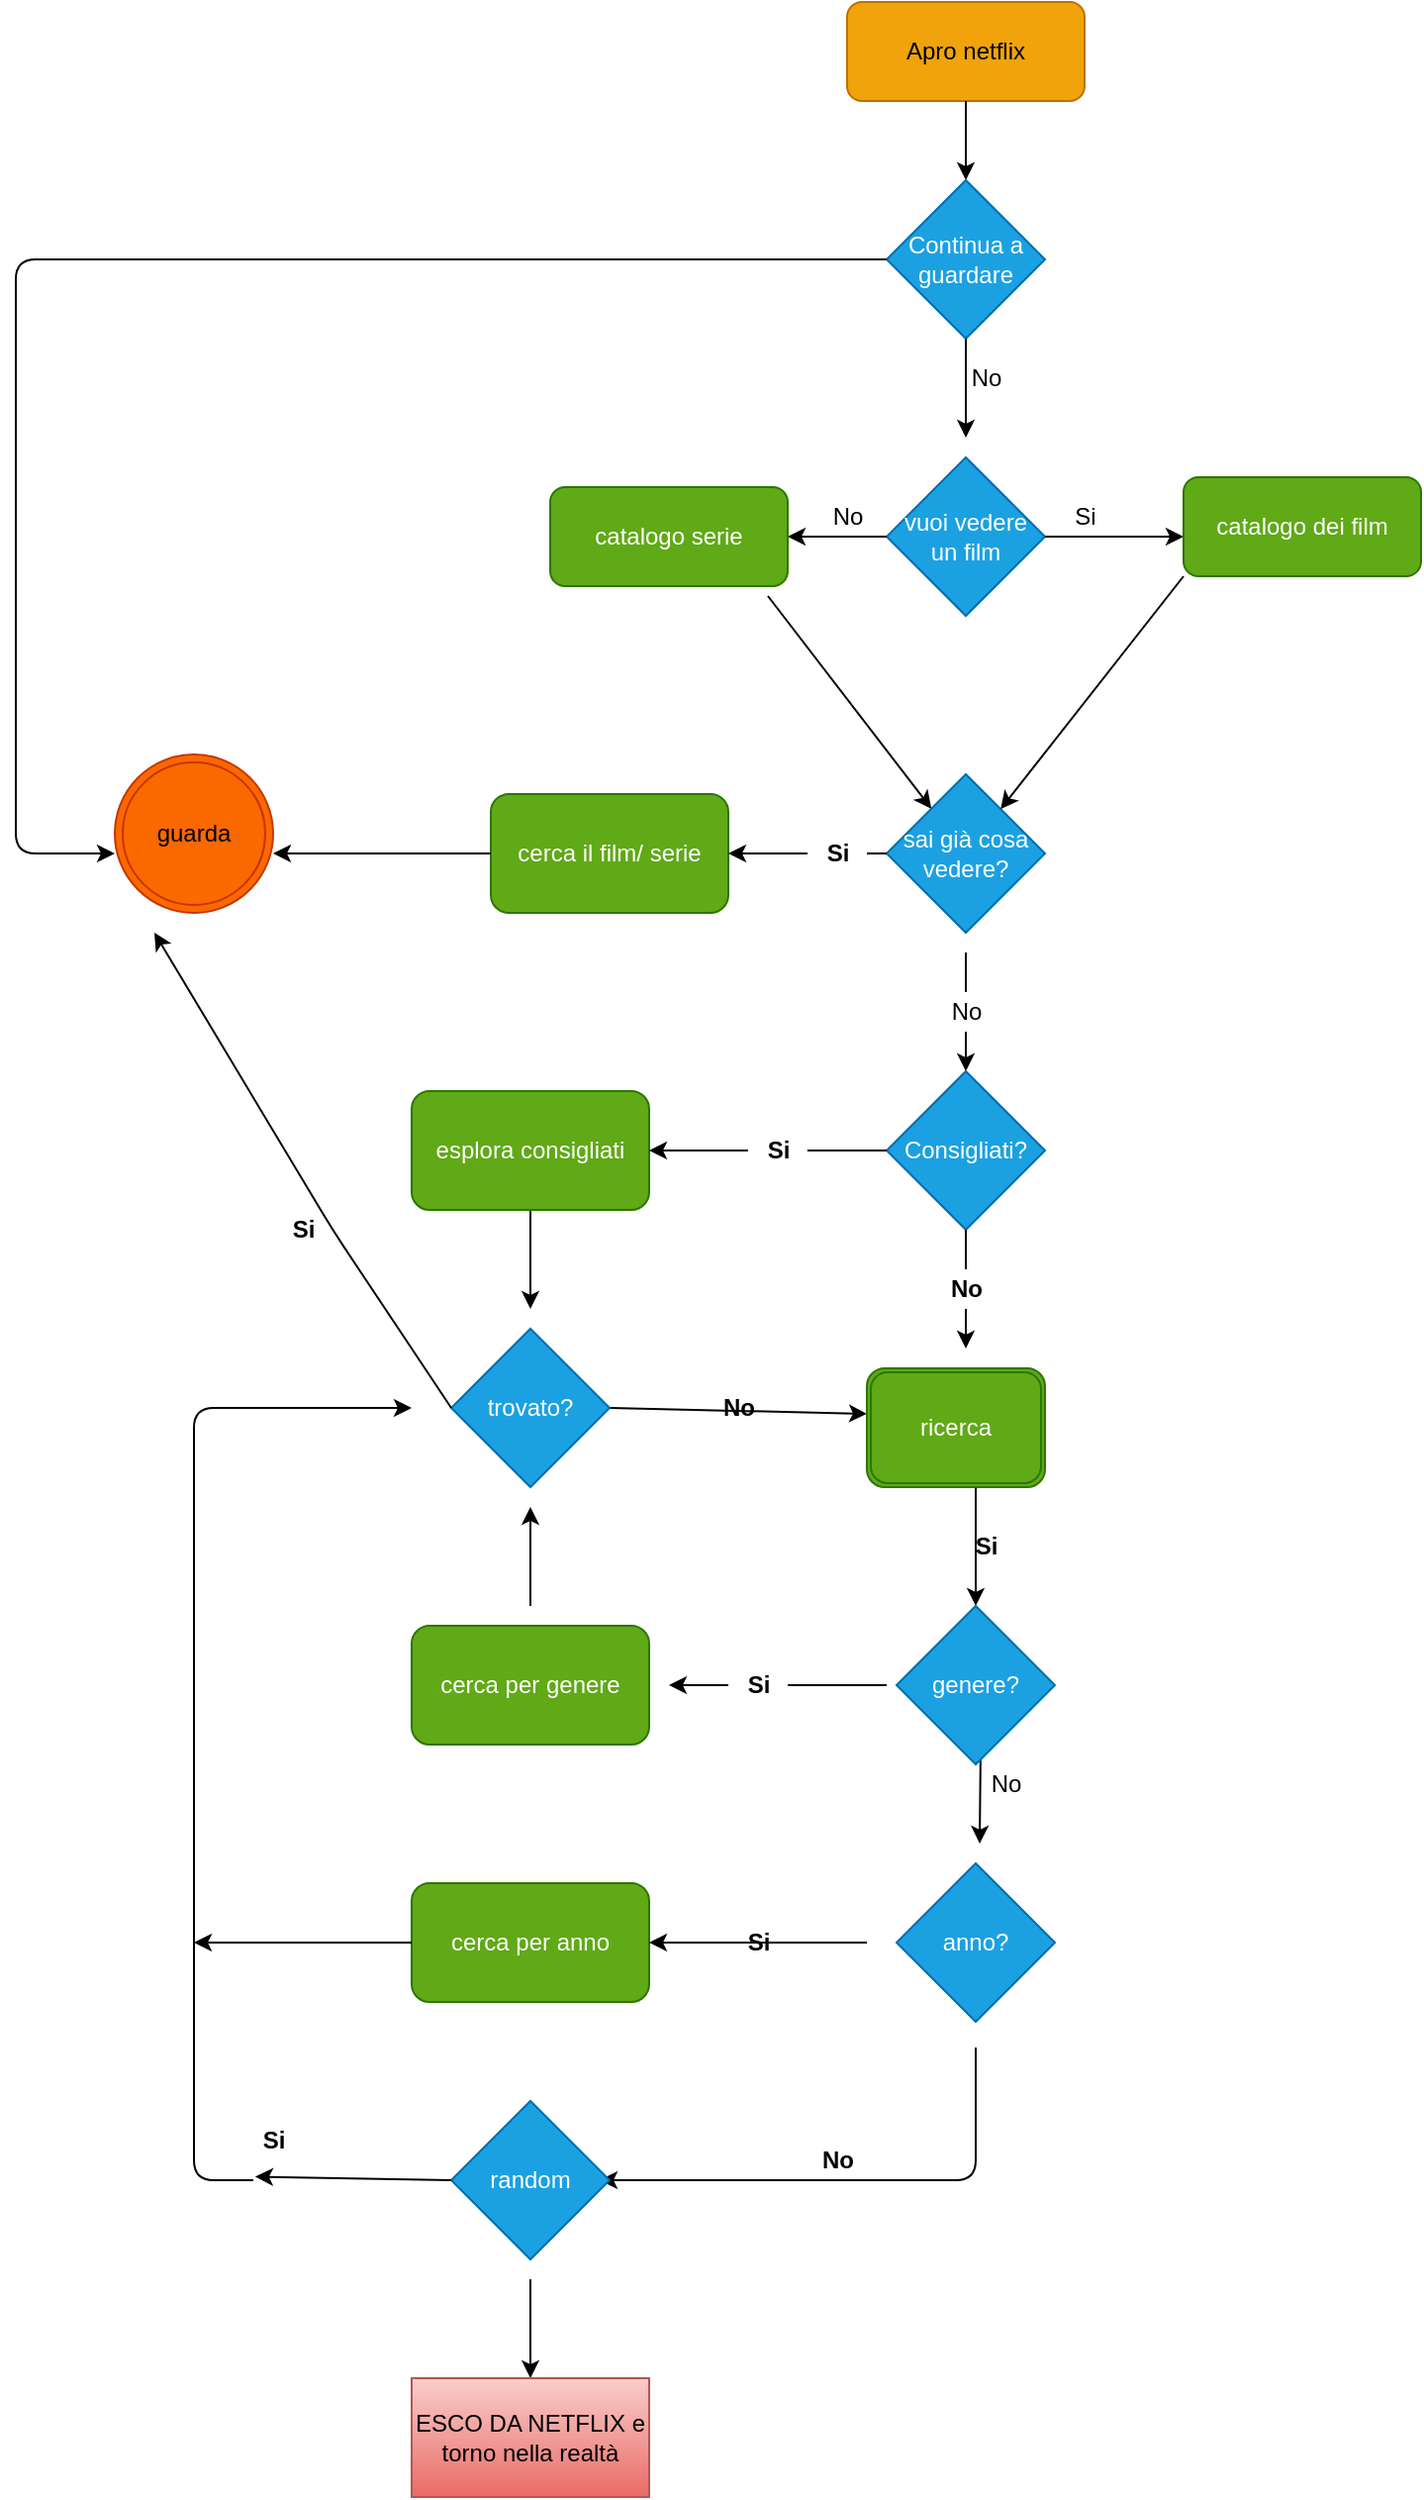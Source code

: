 <mxfile>
    <diagram id="Vc8uwoVpb2P9oSJDp1PT" name="Page-1">
        <mxGraphModel dx="1380" dy="446" grid="1" gridSize="10" guides="1" tooltips="1" connect="1" arrows="1" fold="1" page="1" pageScale="1" pageWidth="827" pageHeight="1169" math="0" shadow="0">
            <root>
                <mxCell id="0"/>
                <mxCell id="1" parent="0"/>
                <mxCell id="2" value="Apro netflix&lt;br&gt;" style="rounded=1;whiteSpace=wrap;html=1;fillColor=#f0a30a;fontColor=#000000;strokeColor=#BD7000;" vertex="1" parent="1">
                    <mxGeometry x="280" width="120" height="50" as="geometry"/>
                </mxCell>
                <mxCell id="3" value="" style="endArrow=classic;html=1;exitX=0.5;exitY=1;exitDx=0;exitDy=0;" edge="1" parent="1" source="2">
                    <mxGeometry width="50" height="50" relative="1" as="geometry">
                        <mxPoint x="330" y="190" as="sourcePoint"/>
                        <mxPoint x="340" y="90" as="targetPoint"/>
                    </mxGeometry>
                </mxCell>
                <mxCell id="4" value="vuoi vedere un film" style="rhombus;whiteSpace=wrap;html=1;fillColor=#1ba1e2;fontColor=#ffffff;strokeColor=#006EAF;" vertex="1" parent="1">
                    <mxGeometry x="300" y="230" width="80" height="80" as="geometry"/>
                </mxCell>
                <mxCell id="5" value="" style="endArrow=classic;html=1;exitX=1;exitY=0.5;exitDx=0;exitDy=0;" edge="1" parent="1" source="4">
                    <mxGeometry width="50" height="50" relative="1" as="geometry">
                        <mxPoint x="330" y="330" as="sourcePoint"/>
                        <mxPoint x="450" y="270" as="targetPoint"/>
                    </mxGeometry>
                </mxCell>
                <mxCell id="6" value="Si" style="text;html=1;align=center;verticalAlign=middle;resizable=0;points=[];autosize=1;strokeColor=none;fillColor=none;" vertex="1" parent="1">
                    <mxGeometry x="385" y="250" width="30" height="20" as="geometry"/>
                </mxCell>
                <mxCell id="7" value="catalogo dei film" style="rounded=1;whiteSpace=wrap;html=1;fillColor=#60a917;fontColor=#ffffff;strokeColor=#2D7600;" vertex="1" parent="1">
                    <mxGeometry x="450" y="240" width="120" height="50" as="geometry"/>
                </mxCell>
                <mxCell id="8" value="" style="endArrow=classic;html=1;exitX=0;exitY=0.5;exitDx=0;exitDy=0;" edge="1" parent="1" source="4">
                    <mxGeometry width="50" height="50" relative="1" as="geometry">
                        <mxPoint x="330" y="330" as="sourcePoint"/>
                        <mxPoint x="250" y="270" as="targetPoint"/>
                    </mxGeometry>
                </mxCell>
                <mxCell id="9" value="catalogo serie" style="rounded=1;whiteSpace=wrap;html=1;fillColor=#60a917;fontColor=#ffffff;strokeColor=#2D7600;" vertex="1" parent="1">
                    <mxGeometry x="130" y="245" width="120" height="50" as="geometry"/>
                </mxCell>
                <mxCell id="10" value="No" style="text;html=1;align=center;verticalAlign=middle;resizable=0;points=[];autosize=1;strokeColor=none;fillColor=none;" vertex="1" parent="1">
                    <mxGeometry x="265" y="250" width="30" height="20" as="geometry"/>
                </mxCell>
                <mxCell id="11" value="Continua a guardare" style="rhombus;whiteSpace=wrap;html=1;fillColor=#1ba1e2;fontColor=#ffffff;strokeColor=#006EAF;" vertex="1" parent="1">
                    <mxGeometry x="300" y="90" width="80" height="80" as="geometry"/>
                </mxCell>
                <mxCell id="17" value="cerca il film/ serie" style="whiteSpace=wrap;html=1;rounded=1;fillColor=#60a917;fontColor=#ffffff;strokeColor=#2D7600;" vertex="1" parent="1">
                    <mxGeometry x="100" y="400" width="120" height="60" as="geometry"/>
                </mxCell>
                <mxCell id="20" value="" style="endArrow=classic;html=1;exitX=0.5;exitY=1;exitDx=0;exitDy=0;" edge="1" parent="1" source="11">
                    <mxGeometry width="50" height="50" relative="1" as="geometry">
                        <mxPoint x="320" y="360" as="sourcePoint"/>
                        <mxPoint x="340" y="220" as="targetPoint"/>
                    </mxGeometry>
                </mxCell>
                <mxCell id="21" value="No" style="text;html=1;align=center;verticalAlign=middle;resizable=0;points=[];autosize=1;strokeColor=none;fillColor=none;" vertex="1" parent="1">
                    <mxGeometry x="335" y="180" width="30" height="20" as="geometry"/>
                </mxCell>
                <mxCell id="22" value="sai già cosa vedere?" style="rhombus;whiteSpace=wrap;html=1;fillColor=#1ba1e2;fontColor=#ffffff;strokeColor=#006EAF;" vertex="1" parent="1">
                    <mxGeometry x="300" y="390" width="80" height="80" as="geometry"/>
                </mxCell>
                <mxCell id="23" value="" style="endArrow=classic;html=1;" edge="1" parent="1" target="22">
                    <mxGeometry width="50" height="50" relative="1" as="geometry">
                        <mxPoint x="240" y="300" as="sourcePoint"/>
                        <mxPoint x="370" y="400" as="targetPoint"/>
                    </mxGeometry>
                </mxCell>
                <mxCell id="24" value="" style="endArrow=classic;html=1;exitX=0;exitY=1;exitDx=0;exitDy=0;" edge="1" parent="1" source="7" target="22">
                    <mxGeometry width="50" height="50" relative="1" as="geometry">
                        <mxPoint x="320" y="450" as="sourcePoint"/>
                        <mxPoint x="510" y="440" as="targetPoint"/>
                    </mxGeometry>
                </mxCell>
                <mxCell id="25" value="" style="endArrow=classic;html=1;exitX=0;exitY=0.5;exitDx=0;exitDy=0;entryX=1;entryY=0.5;entryDx=0;entryDy=0;startArrow=none;" edge="1" parent="1" source="26" target="17">
                    <mxGeometry width="50" height="50" relative="1" as="geometry">
                        <mxPoint x="320" y="450" as="sourcePoint"/>
                        <mxPoint x="250" y="430" as="targetPoint"/>
                    </mxGeometry>
                </mxCell>
                <mxCell id="27" value="" style="endArrow=classic;html=1;startArrow=none;" edge="1" parent="1" source="28">
                    <mxGeometry width="50" height="50" relative="1" as="geometry">
                        <mxPoint x="340" y="480" as="sourcePoint"/>
                        <mxPoint x="340" y="540" as="targetPoint"/>
                    </mxGeometry>
                </mxCell>
                <mxCell id="29" value="Consigliati?" style="rhombus;whiteSpace=wrap;html=1;fillColor=#1ba1e2;fontColor=#ffffff;strokeColor=#006EAF;" vertex="1" parent="1">
                    <mxGeometry x="300" y="540" width="80" height="80" as="geometry"/>
                </mxCell>
                <mxCell id="42" value="" style="edgeStyle=none;html=1;" edge="1" parent="1" source="34">
                    <mxGeometry relative="1" as="geometry">
                        <mxPoint x="120" y="660" as="targetPoint"/>
                    </mxGeometry>
                </mxCell>
                <mxCell id="34" value="&lt;span&gt;esplora consigliati&lt;/span&gt;" style="rounded=1;whiteSpace=wrap;html=1;fillColor=#60a917;fontColor=#ffffff;strokeColor=#2D7600;" vertex="1" parent="1">
                    <mxGeometry x="60" y="550" width="120" height="60" as="geometry"/>
                </mxCell>
                <mxCell id="35" value="" style="endArrow=classic;html=1;startArrow=none;entryX=1;entryY=0.5;entryDx=0;entryDy=0;" edge="1" parent="1" source="36" target="34">
                    <mxGeometry width="50" height="50" relative="1" as="geometry">
                        <mxPoint x="290" y="580" as="sourcePoint"/>
                        <mxPoint x="190" y="580" as="targetPoint"/>
                    </mxGeometry>
                </mxCell>
                <mxCell id="39" value="" style="endArrow=classic;html=1;exitX=0;exitY=0.5;exitDx=0;exitDy=0;" edge="1" parent="1" source="17">
                    <mxGeometry width="50" height="50" relative="1" as="geometry">
                        <mxPoint x="90" y="440" as="sourcePoint"/>
                        <mxPoint x="-10" y="430" as="targetPoint"/>
                    </mxGeometry>
                </mxCell>
                <mxCell id="47" value="" style="edgeStyle=none;html=1;exitX=1;exitY=0.5;exitDx=0;exitDy=0;" edge="1" parent="1" source="43">
                    <mxGeometry relative="1" as="geometry">
                        <mxPoint x="170" y="700" as="sourcePoint"/>
                        <mxPoint x="290" y="713" as="targetPoint"/>
                    </mxGeometry>
                </mxCell>
                <mxCell id="43" value="trovato?" style="rhombus;whiteSpace=wrap;html=1;fillColor=#1ba1e2;fontColor=#ffffff;strokeColor=#006EAF;" vertex="1" parent="1">
                    <mxGeometry x="80" y="670" width="80" height="80" as="geometry"/>
                </mxCell>
                <mxCell id="52" value="" style="edgeStyle=none;html=1;entryX=0.5;entryY=0;entryDx=0;entryDy=0;" edge="1" parent="1" target="77">
                    <mxGeometry relative="1" as="geometry">
                        <mxPoint x="345.0" y="750" as="sourcePoint"/>
                        <mxPoint x="345.0" y="820" as="targetPoint"/>
                    </mxGeometry>
                </mxCell>
                <mxCell id="49" value="" style="endArrow=classic;html=1;exitX=0.5;exitY=1;exitDx=0;exitDy=0;startArrow=none;" edge="1" parent="1" source="50">
                    <mxGeometry width="50" height="50" relative="1" as="geometry">
                        <mxPoint x="430" y="760" as="sourcePoint"/>
                        <mxPoint x="340" y="680" as="targetPoint"/>
                    </mxGeometry>
                </mxCell>
                <mxCell id="59" value="cerca per anno" style="rounded=1;whiteSpace=wrap;html=1;fillColor=#60a917;fontColor=#ffffff;strokeColor=#2D7600;" vertex="1" parent="1">
                    <mxGeometry x="60" y="950" width="120" height="60" as="geometry"/>
                </mxCell>
                <mxCell id="62" value="&lt;b&gt;No&lt;/b&gt;" style="text;html=1;align=center;verticalAlign=middle;resizable=0;points=[];autosize=1;strokeColor=none;fillColor=none;" vertex="1" parent="1">
                    <mxGeometry x="210" y="700" width="30" height="20" as="geometry"/>
                </mxCell>
                <mxCell id="64" value="&lt;b&gt;Si&lt;/b&gt;" style="text;html=1;align=center;verticalAlign=middle;resizable=0;points=[];autosize=1;strokeColor=none;fillColor=none;" vertex="1" parent="1">
                    <mxGeometry x="-10" y="610" width="30" height="20" as="geometry"/>
                </mxCell>
                <mxCell id="70" value="" style="edgeStyle=none;html=1;" edge="1" parent="1">
                    <mxGeometry relative="1" as="geometry">
                        <mxPoint x="347.5" y="880" as="sourcePoint"/>
                        <mxPoint x="347" y="930" as="targetPoint"/>
                    </mxGeometry>
                </mxCell>
                <mxCell id="73" value="" style="endArrow=classic;html=1;" edge="1" parent="1">
                    <mxGeometry width="50" height="50" relative="1" as="geometry">
                        <mxPoint x="120" y="810" as="sourcePoint"/>
                        <mxPoint x="120" y="760" as="targetPoint"/>
                    </mxGeometry>
                </mxCell>
                <mxCell id="74" value="cerca per genere" style="rounded=1;whiteSpace=wrap;html=1;fillColor=#60a917;fontColor=#ffffff;strokeColor=#2D7600;" vertex="1" parent="1">
                    <mxGeometry x="60" y="820" width="120" height="60" as="geometry"/>
                </mxCell>
                <mxCell id="77" value="genere?" style="rhombus;whiteSpace=wrap;html=1;fillColor=#1ba1e2;fontColor=#ffffff;strokeColor=#006EAF;" vertex="1" parent="1">
                    <mxGeometry x="305" y="810" width="80" height="80" as="geometry"/>
                </mxCell>
                <mxCell id="78" value="anno?" style="rhombus;whiteSpace=wrap;html=1;fillColor=#1ba1e2;fontColor=#ffffff;strokeColor=#006EAF;" vertex="1" parent="1">
                    <mxGeometry x="305" y="940" width="80" height="80" as="geometry"/>
                </mxCell>
                <mxCell id="79" value="" style="endArrow=classic;html=1;entryX=1;entryY=0.5;entryDx=0;entryDy=0;" edge="1" parent="1" target="59">
                    <mxGeometry width="50" height="50" relative="1" as="geometry">
                        <mxPoint x="290" y="980" as="sourcePoint"/>
                        <mxPoint x="130" y="820" as="targetPoint"/>
                    </mxGeometry>
                </mxCell>
                <mxCell id="80" value="" style="endArrow=classic;html=1;startArrow=none;" edge="1" parent="1" source="81">
                    <mxGeometry width="50" height="50" relative="1" as="geometry">
                        <mxPoint x="300" y="850" as="sourcePoint"/>
                        <mxPoint x="190" y="850" as="targetPoint"/>
                    </mxGeometry>
                </mxCell>
                <mxCell id="82" value="" style="edgeStyle=segmentEdgeStyle;endArrow=classic;html=1;startArrow=none;" edge="1" parent="1">
                    <mxGeometry width="50" height="50" relative="1" as="geometry">
                        <mxPoint x="345" y="1040" as="sourcePoint"/>
                        <mxPoint x="155" y="1100" as="targetPoint"/>
                        <Array as="points">
                            <mxPoint x="345" y="1030"/>
                            <mxPoint x="345" y="1100"/>
                        </Array>
                    </mxGeometry>
                </mxCell>
                <mxCell id="83" value="random" style="rhombus;whiteSpace=wrap;html=1;fillColor=#1ba1e2;fontColor=#ffffff;strokeColor=#006EAF;" vertex="1" parent="1">
                    <mxGeometry x="80" y="1060" width="80" height="80" as="geometry"/>
                </mxCell>
                <mxCell id="84" value="" style="endArrow=classic;html=1;exitX=0;exitY=0.5;exitDx=0;exitDy=0;entryX=0.199;entryY=1.41;entryDx=0;entryDy=0;entryPerimeter=0;" edge="1" parent="1" source="83" target="85">
                    <mxGeometry width="50" height="50" relative="1" as="geometry">
                        <mxPoint x="110" y="1130" as="sourcePoint"/>
                        <mxPoint x="-50" y="1100" as="targetPoint"/>
                    </mxGeometry>
                </mxCell>
                <mxCell id="85" value="&lt;b&gt;Si&lt;/b&gt;" style="text;html=1;align=center;verticalAlign=middle;resizable=0;points=[];autosize=1;strokeColor=none;fillColor=none;" vertex="1" parent="1">
                    <mxGeometry x="-25" y="1070" width="30" height="20" as="geometry"/>
                </mxCell>
                <mxCell id="87" value="" style="endArrow=classic;html=1;exitX=0;exitY=0.5;exitDx=0;exitDy=0;" edge="1" parent="1" source="59">
                    <mxGeometry width="50" height="50" relative="1" as="geometry">
                        <mxPoint x="110" y="1130" as="sourcePoint"/>
                        <mxPoint x="-50" y="980" as="targetPoint"/>
                    </mxGeometry>
                </mxCell>
                <mxCell id="89" value="" style="endArrow=classic;html=1;exitX=0;exitY=0.5;exitDx=0;exitDy=0;" edge="1" parent="1" source="43">
                    <mxGeometry width="50" height="50" relative="1" as="geometry">
                        <mxPoint x="110" y="620" as="sourcePoint"/>
                        <mxPoint x="-70" y="470" as="targetPoint"/>
                        <Array as="points">
                            <mxPoint x="20" y="620"/>
                        </Array>
                    </mxGeometry>
                </mxCell>
                <mxCell id="90" value="" style="edgeStyle=segmentEdgeStyle;endArrow=classic;html=1;" edge="1" parent="1">
                    <mxGeometry width="50" height="50" relative="1" as="geometry">
                        <mxPoint x="-20" y="1100" as="sourcePoint"/>
                        <mxPoint x="60" y="710" as="targetPoint"/>
                        <Array as="points">
                            <mxPoint x="-50" y="1100"/>
                            <mxPoint x="-50" y="710"/>
                        </Array>
                    </mxGeometry>
                </mxCell>
                <mxCell id="91" value="guarda" style="ellipse;shape=doubleEllipse;whiteSpace=wrap;html=1;aspect=fixed;fillColor=#fa6800;fontColor=#000000;strokeColor=#C73500;" vertex="1" parent="1">
                    <mxGeometry x="-90" y="380" width="80" height="80" as="geometry"/>
                </mxCell>
                <mxCell id="92" value="&lt;b&gt;Si&lt;/b&gt;" style="text;html=1;align=center;verticalAlign=middle;resizable=0;points=[];autosize=1;strokeColor=none;fillColor=none;" vertex="1" parent="1">
                    <mxGeometry x="220" y="970" width="30" height="20" as="geometry"/>
                </mxCell>
                <mxCell id="95" value="&lt;b&gt;Si&lt;/b&gt;" style="text;html=1;align=center;verticalAlign=middle;resizable=0;points=[];autosize=1;strokeColor=none;fillColor=none;" vertex="1" parent="1">
                    <mxGeometry x="335" y="770" width="30" height="20" as="geometry"/>
                </mxCell>
                <mxCell id="96" value="" style="edgeStyle=segmentEdgeStyle;endArrow=classic;html=1;exitX=0;exitY=0.5;exitDx=0;exitDy=0;" edge="1" parent="1" source="11">
                    <mxGeometry width="50" height="50" relative="1" as="geometry">
                        <mxPoint x="210" y="10" as="sourcePoint"/>
                        <mxPoint x="-90" y="430" as="targetPoint"/>
                        <Array as="points">
                            <mxPoint x="-140" y="130"/>
                            <mxPoint x="-140" y="430"/>
                            <mxPoint x="-90" y="430"/>
                        </Array>
                    </mxGeometry>
                </mxCell>
                <mxCell id="50" value="&lt;b&gt;No&lt;/b&gt;" style="text;html=1;align=center;verticalAlign=middle;resizable=0;points=[];autosize=1;strokeColor=none;fillColor=none;" vertex="1" parent="1">
                    <mxGeometry x="325" y="640" width="30" height="20" as="geometry"/>
                </mxCell>
                <mxCell id="97" value="" style="endArrow=none;html=1;exitX=0.5;exitY=1;exitDx=0;exitDy=0;" edge="1" parent="1" source="29" target="50">
                    <mxGeometry width="50" height="50" relative="1" as="geometry">
                        <mxPoint x="340.0" y="620" as="sourcePoint"/>
                        <mxPoint x="340.0" y="680" as="targetPoint"/>
                    </mxGeometry>
                </mxCell>
                <mxCell id="28" value="No" style="text;html=1;align=center;verticalAlign=middle;resizable=0;points=[];autosize=1;strokeColor=none;fillColor=none;" vertex="1" parent="1">
                    <mxGeometry x="325" y="500" width="30" height="20" as="geometry"/>
                </mxCell>
                <mxCell id="98" value="" style="endArrow=none;html=1;" edge="1" parent="1" target="28">
                    <mxGeometry width="50" height="50" relative="1" as="geometry">
                        <mxPoint x="340.0" y="480" as="sourcePoint"/>
                        <mxPoint x="340.0" y="540" as="targetPoint"/>
                    </mxGeometry>
                </mxCell>
                <mxCell id="26" value="&lt;b&gt;Si&lt;/b&gt;" style="text;html=1;align=center;verticalAlign=middle;resizable=0;points=[];autosize=1;strokeColor=none;fillColor=none;" vertex="1" parent="1">
                    <mxGeometry x="260" y="420" width="30" height="20" as="geometry"/>
                </mxCell>
                <mxCell id="99" value="" style="endArrow=none;html=1;exitX=0;exitY=0.5;exitDx=0;exitDy=0;entryX=1;entryY=0.5;entryDx=0;entryDy=0;" edge="1" parent="1" source="22" target="26">
                    <mxGeometry width="50" height="50" relative="1" as="geometry">
                        <mxPoint x="300.0" y="430" as="sourcePoint"/>
                        <mxPoint x="220" y="430" as="targetPoint"/>
                    </mxGeometry>
                </mxCell>
                <mxCell id="36" value="&lt;b&gt;Si&lt;/b&gt;" style="text;html=1;align=center;verticalAlign=middle;resizable=0;points=[];autosize=1;strokeColor=none;fillColor=none;" vertex="1" parent="1">
                    <mxGeometry x="230" y="570" width="30" height="20" as="geometry"/>
                </mxCell>
                <mxCell id="101" value="" style="endArrow=none;html=1;exitX=0;exitY=0.5;exitDx=0;exitDy=0;" edge="1" parent="1" source="29" target="36">
                    <mxGeometry width="50" height="50" relative="1" as="geometry">
                        <mxPoint x="290.0" y="580" as="sourcePoint"/>
                        <mxPoint x="190" y="580" as="targetPoint"/>
                    </mxGeometry>
                </mxCell>
                <mxCell id="103" value="ricerca" style="shape=ext;double=1;rounded=1;whiteSpace=wrap;html=1;fillColor=#60a917;fontColor=#ffffff;strokeColor=#2D7600;" vertex="1" parent="1">
                    <mxGeometry x="290" y="690" width="90" height="60" as="geometry"/>
                </mxCell>
                <mxCell id="104" value="No" style="text;html=1;align=center;verticalAlign=middle;resizable=0;points=[];autosize=1;strokeColor=none;fillColor=none;" vertex="1" parent="1">
                    <mxGeometry x="345" y="890" width="30" height="20" as="geometry"/>
                </mxCell>
                <mxCell id="86" value="&lt;b&gt;No&lt;/b&gt;" style="text;html=1;align=center;verticalAlign=middle;resizable=0;points=[];autosize=1;strokeColor=none;fillColor=none;" vertex="1" parent="1">
                    <mxGeometry x="260" y="1080" width="30" height="20" as="geometry"/>
                </mxCell>
                <mxCell id="81" value="&lt;b&gt;Si&lt;/b&gt;" style="text;html=1;align=center;verticalAlign=middle;resizable=0;points=[];autosize=1;strokeColor=none;fillColor=none;" vertex="1" parent="1">
                    <mxGeometry x="220" y="840" width="30" height="20" as="geometry"/>
                </mxCell>
                <mxCell id="106" value="" style="endArrow=none;html=1;" edge="1" parent="1" target="81">
                    <mxGeometry width="50" height="50" relative="1" as="geometry">
                        <mxPoint x="300.0" y="850" as="sourcePoint"/>
                        <mxPoint x="190" y="850" as="targetPoint"/>
                    </mxGeometry>
                </mxCell>
                <mxCell id="107" value="" style="endArrow=classic;html=1;" edge="1" parent="1">
                    <mxGeometry width="50" height="50" relative="1" as="geometry">
                        <mxPoint x="120" y="1150" as="sourcePoint"/>
                        <mxPoint x="120" y="1200" as="targetPoint"/>
                    </mxGeometry>
                </mxCell>
                <mxCell id="108" value="ESCO DA NETFLIX e&lt;br&gt;torno nella realtà" style="rounded=0;whiteSpace=wrap;html=1;fillColor=#f8cecc;gradientColor=#ea6b66;strokeColor=#b85450;" vertex="1" parent="1">
                    <mxGeometry x="60" y="1200" width="120" height="60" as="geometry"/>
                </mxCell>
            </root>
        </mxGraphModel>
    </diagram>
</mxfile>
